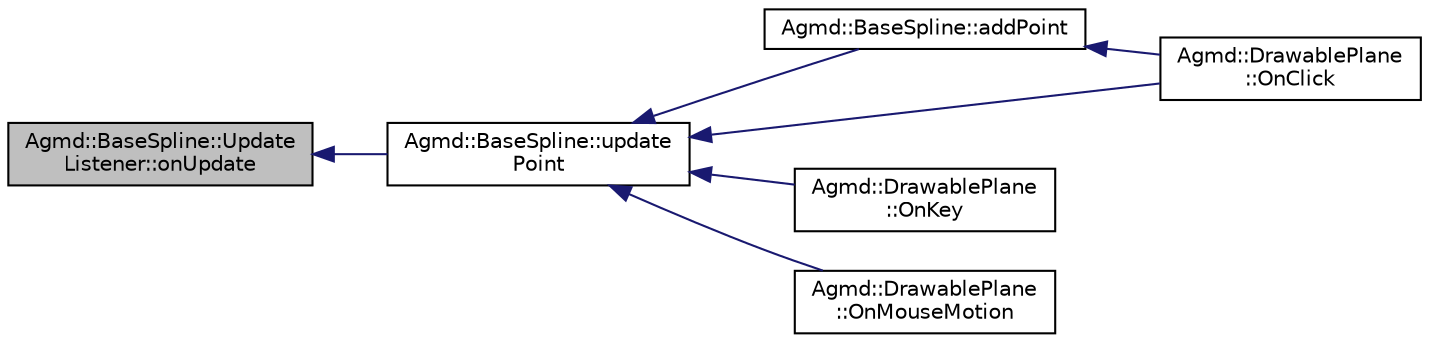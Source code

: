 digraph "Agmd::BaseSpline::UpdateListener::onUpdate"
{
  edge [fontname="Helvetica",fontsize="10",labelfontname="Helvetica",labelfontsize="10"];
  node [fontname="Helvetica",fontsize="10",shape=record];
  rankdir="LR";
  Node1 [label="Agmd::BaseSpline::Update\lListener::onUpdate",height=0.2,width=0.4,color="black", fillcolor="grey75", style="filled" fontcolor="black"];
  Node1 -> Node2 [dir="back",color="midnightblue",fontsize="10",style="solid"];
  Node2 [label="Agmd::BaseSpline::update\lPoint",height=0.2,width=0.4,color="black", fillcolor="white", style="filled",URL="$class_agmd_1_1_base_spline.html#a3be55677be67bf6c6dd20678c7f77416"];
  Node2 -> Node3 [dir="back",color="midnightblue",fontsize="10",style="solid"];
  Node3 [label="Agmd::BaseSpline::addPoint",height=0.2,width=0.4,color="black", fillcolor="white", style="filled",URL="$class_agmd_1_1_base_spline.html#a291c1c90c2c790a39d153a606138a50e"];
  Node3 -> Node4 [dir="back",color="midnightblue",fontsize="10",style="solid"];
  Node4 [label="Agmd::DrawablePlane\l::OnClick",height=0.2,width=0.4,color="black", fillcolor="white", style="filled",URL="$class_agmd_1_1_drawable_plane.html#afa0378c703f4c6829782b622c03ffdb2"];
  Node2 -> Node4 [dir="back",color="midnightblue",fontsize="10",style="solid"];
  Node2 -> Node5 [dir="back",color="midnightblue",fontsize="10",style="solid"];
  Node5 [label="Agmd::DrawablePlane\l::OnKey",height=0.2,width=0.4,color="black", fillcolor="white", style="filled",URL="$class_agmd_1_1_drawable_plane.html#aac9621336d61d3fc92ef84ff6cf339df"];
  Node2 -> Node6 [dir="back",color="midnightblue",fontsize="10",style="solid"];
  Node6 [label="Agmd::DrawablePlane\l::OnMouseMotion",height=0.2,width=0.4,color="black", fillcolor="white", style="filled",URL="$class_agmd_1_1_drawable_plane.html#a0c6c87999f5252cf3559b31212d32d62"];
}
